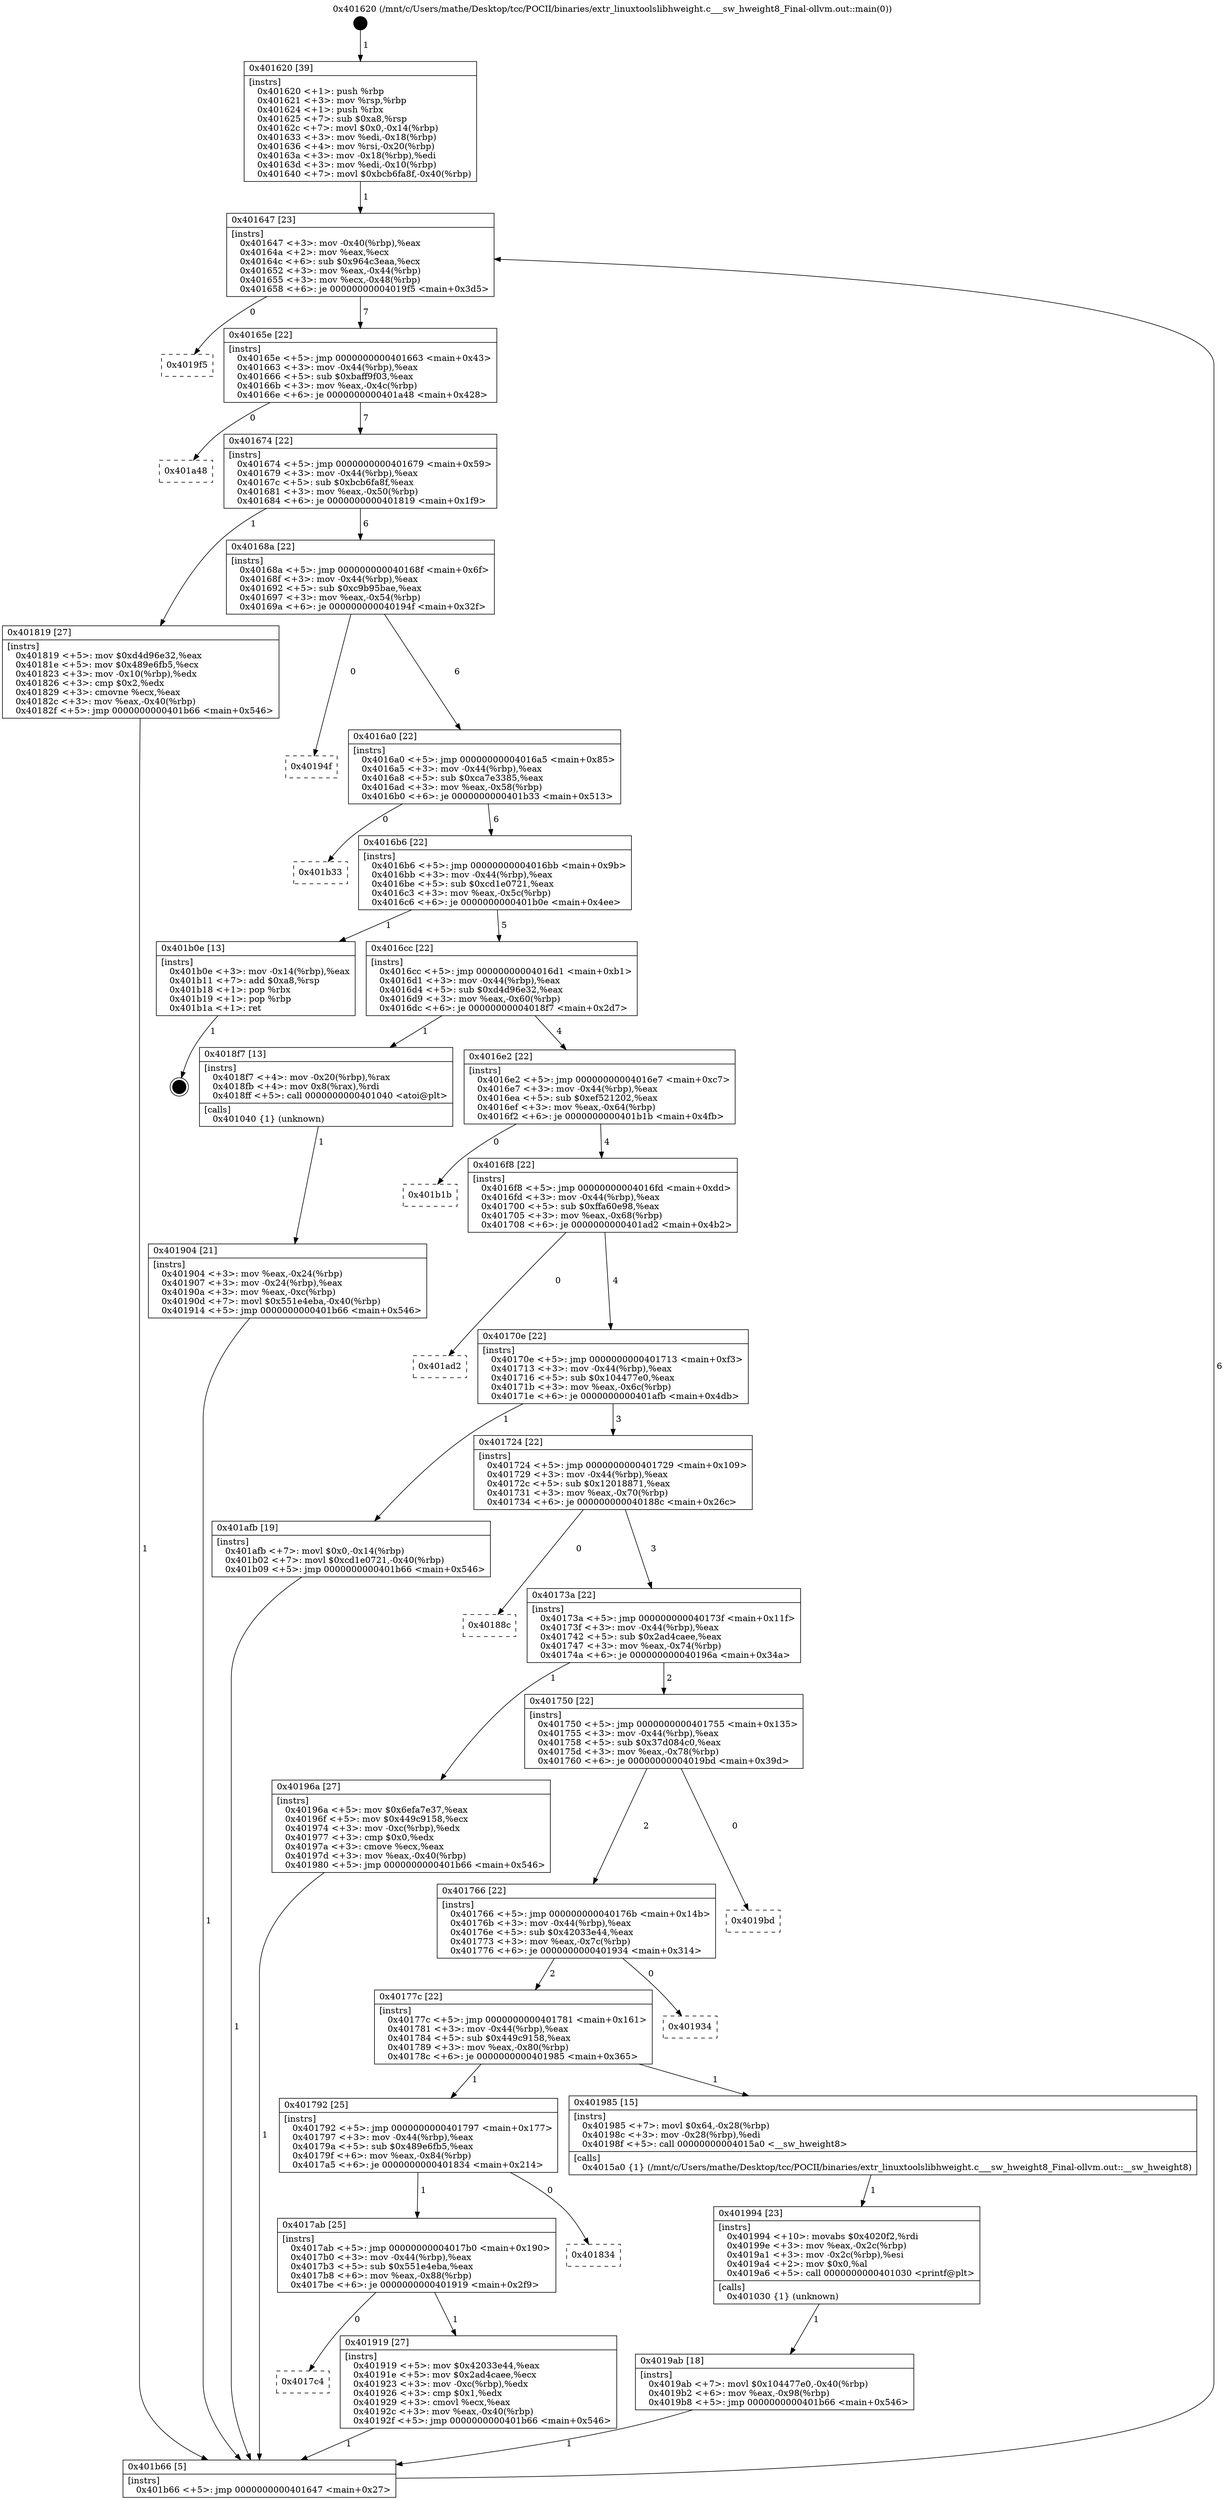 digraph "0x401620" {
  label = "0x401620 (/mnt/c/Users/mathe/Desktop/tcc/POCII/binaries/extr_linuxtoolslibhweight.c___sw_hweight8_Final-ollvm.out::main(0))"
  labelloc = "t"
  node[shape=record]

  Entry [label="",width=0.3,height=0.3,shape=circle,fillcolor=black,style=filled]
  "0x401647" [label="{
     0x401647 [23]\l
     | [instrs]\l
     &nbsp;&nbsp;0x401647 \<+3\>: mov -0x40(%rbp),%eax\l
     &nbsp;&nbsp;0x40164a \<+2\>: mov %eax,%ecx\l
     &nbsp;&nbsp;0x40164c \<+6\>: sub $0x964c3eaa,%ecx\l
     &nbsp;&nbsp;0x401652 \<+3\>: mov %eax,-0x44(%rbp)\l
     &nbsp;&nbsp;0x401655 \<+3\>: mov %ecx,-0x48(%rbp)\l
     &nbsp;&nbsp;0x401658 \<+6\>: je 00000000004019f5 \<main+0x3d5\>\l
  }"]
  "0x4019f5" [label="{
     0x4019f5\l
  }", style=dashed]
  "0x40165e" [label="{
     0x40165e [22]\l
     | [instrs]\l
     &nbsp;&nbsp;0x40165e \<+5\>: jmp 0000000000401663 \<main+0x43\>\l
     &nbsp;&nbsp;0x401663 \<+3\>: mov -0x44(%rbp),%eax\l
     &nbsp;&nbsp;0x401666 \<+5\>: sub $0xbaff9f03,%eax\l
     &nbsp;&nbsp;0x40166b \<+3\>: mov %eax,-0x4c(%rbp)\l
     &nbsp;&nbsp;0x40166e \<+6\>: je 0000000000401a48 \<main+0x428\>\l
  }"]
  Exit [label="",width=0.3,height=0.3,shape=circle,fillcolor=black,style=filled,peripheries=2]
  "0x401a48" [label="{
     0x401a48\l
  }", style=dashed]
  "0x401674" [label="{
     0x401674 [22]\l
     | [instrs]\l
     &nbsp;&nbsp;0x401674 \<+5\>: jmp 0000000000401679 \<main+0x59\>\l
     &nbsp;&nbsp;0x401679 \<+3\>: mov -0x44(%rbp),%eax\l
     &nbsp;&nbsp;0x40167c \<+5\>: sub $0xbcb6fa8f,%eax\l
     &nbsp;&nbsp;0x401681 \<+3\>: mov %eax,-0x50(%rbp)\l
     &nbsp;&nbsp;0x401684 \<+6\>: je 0000000000401819 \<main+0x1f9\>\l
  }"]
  "0x4019ab" [label="{
     0x4019ab [18]\l
     | [instrs]\l
     &nbsp;&nbsp;0x4019ab \<+7\>: movl $0x104477e0,-0x40(%rbp)\l
     &nbsp;&nbsp;0x4019b2 \<+6\>: mov %eax,-0x98(%rbp)\l
     &nbsp;&nbsp;0x4019b8 \<+5\>: jmp 0000000000401b66 \<main+0x546\>\l
  }"]
  "0x401819" [label="{
     0x401819 [27]\l
     | [instrs]\l
     &nbsp;&nbsp;0x401819 \<+5\>: mov $0xd4d96e32,%eax\l
     &nbsp;&nbsp;0x40181e \<+5\>: mov $0x489e6fb5,%ecx\l
     &nbsp;&nbsp;0x401823 \<+3\>: mov -0x10(%rbp),%edx\l
     &nbsp;&nbsp;0x401826 \<+3\>: cmp $0x2,%edx\l
     &nbsp;&nbsp;0x401829 \<+3\>: cmovne %ecx,%eax\l
     &nbsp;&nbsp;0x40182c \<+3\>: mov %eax,-0x40(%rbp)\l
     &nbsp;&nbsp;0x40182f \<+5\>: jmp 0000000000401b66 \<main+0x546\>\l
  }"]
  "0x40168a" [label="{
     0x40168a [22]\l
     | [instrs]\l
     &nbsp;&nbsp;0x40168a \<+5\>: jmp 000000000040168f \<main+0x6f\>\l
     &nbsp;&nbsp;0x40168f \<+3\>: mov -0x44(%rbp),%eax\l
     &nbsp;&nbsp;0x401692 \<+5\>: sub $0xc9b95bae,%eax\l
     &nbsp;&nbsp;0x401697 \<+3\>: mov %eax,-0x54(%rbp)\l
     &nbsp;&nbsp;0x40169a \<+6\>: je 000000000040194f \<main+0x32f\>\l
  }"]
  "0x401b66" [label="{
     0x401b66 [5]\l
     | [instrs]\l
     &nbsp;&nbsp;0x401b66 \<+5\>: jmp 0000000000401647 \<main+0x27\>\l
  }"]
  "0x401620" [label="{
     0x401620 [39]\l
     | [instrs]\l
     &nbsp;&nbsp;0x401620 \<+1\>: push %rbp\l
     &nbsp;&nbsp;0x401621 \<+3\>: mov %rsp,%rbp\l
     &nbsp;&nbsp;0x401624 \<+1\>: push %rbx\l
     &nbsp;&nbsp;0x401625 \<+7\>: sub $0xa8,%rsp\l
     &nbsp;&nbsp;0x40162c \<+7\>: movl $0x0,-0x14(%rbp)\l
     &nbsp;&nbsp;0x401633 \<+3\>: mov %edi,-0x18(%rbp)\l
     &nbsp;&nbsp;0x401636 \<+4\>: mov %rsi,-0x20(%rbp)\l
     &nbsp;&nbsp;0x40163a \<+3\>: mov -0x18(%rbp),%edi\l
     &nbsp;&nbsp;0x40163d \<+3\>: mov %edi,-0x10(%rbp)\l
     &nbsp;&nbsp;0x401640 \<+7\>: movl $0xbcb6fa8f,-0x40(%rbp)\l
  }"]
  "0x401994" [label="{
     0x401994 [23]\l
     | [instrs]\l
     &nbsp;&nbsp;0x401994 \<+10\>: movabs $0x4020f2,%rdi\l
     &nbsp;&nbsp;0x40199e \<+3\>: mov %eax,-0x2c(%rbp)\l
     &nbsp;&nbsp;0x4019a1 \<+3\>: mov -0x2c(%rbp),%esi\l
     &nbsp;&nbsp;0x4019a4 \<+2\>: mov $0x0,%al\l
     &nbsp;&nbsp;0x4019a6 \<+5\>: call 0000000000401030 \<printf@plt\>\l
     | [calls]\l
     &nbsp;&nbsp;0x401030 \{1\} (unknown)\l
  }"]
  "0x40194f" [label="{
     0x40194f\l
  }", style=dashed]
  "0x4016a0" [label="{
     0x4016a0 [22]\l
     | [instrs]\l
     &nbsp;&nbsp;0x4016a0 \<+5\>: jmp 00000000004016a5 \<main+0x85\>\l
     &nbsp;&nbsp;0x4016a5 \<+3\>: mov -0x44(%rbp),%eax\l
     &nbsp;&nbsp;0x4016a8 \<+5\>: sub $0xca7e3385,%eax\l
     &nbsp;&nbsp;0x4016ad \<+3\>: mov %eax,-0x58(%rbp)\l
     &nbsp;&nbsp;0x4016b0 \<+6\>: je 0000000000401b33 \<main+0x513\>\l
  }"]
  "0x4017c4" [label="{
     0x4017c4\l
  }", style=dashed]
  "0x401b33" [label="{
     0x401b33\l
  }", style=dashed]
  "0x4016b6" [label="{
     0x4016b6 [22]\l
     | [instrs]\l
     &nbsp;&nbsp;0x4016b6 \<+5\>: jmp 00000000004016bb \<main+0x9b\>\l
     &nbsp;&nbsp;0x4016bb \<+3\>: mov -0x44(%rbp),%eax\l
     &nbsp;&nbsp;0x4016be \<+5\>: sub $0xcd1e0721,%eax\l
     &nbsp;&nbsp;0x4016c3 \<+3\>: mov %eax,-0x5c(%rbp)\l
     &nbsp;&nbsp;0x4016c6 \<+6\>: je 0000000000401b0e \<main+0x4ee\>\l
  }"]
  "0x401919" [label="{
     0x401919 [27]\l
     | [instrs]\l
     &nbsp;&nbsp;0x401919 \<+5\>: mov $0x42033e44,%eax\l
     &nbsp;&nbsp;0x40191e \<+5\>: mov $0x2ad4caee,%ecx\l
     &nbsp;&nbsp;0x401923 \<+3\>: mov -0xc(%rbp),%edx\l
     &nbsp;&nbsp;0x401926 \<+3\>: cmp $0x1,%edx\l
     &nbsp;&nbsp;0x401929 \<+3\>: cmovl %ecx,%eax\l
     &nbsp;&nbsp;0x40192c \<+3\>: mov %eax,-0x40(%rbp)\l
     &nbsp;&nbsp;0x40192f \<+5\>: jmp 0000000000401b66 \<main+0x546\>\l
  }"]
  "0x401b0e" [label="{
     0x401b0e [13]\l
     | [instrs]\l
     &nbsp;&nbsp;0x401b0e \<+3\>: mov -0x14(%rbp),%eax\l
     &nbsp;&nbsp;0x401b11 \<+7\>: add $0xa8,%rsp\l
     &nbsp;&nbsp;0x401b18 \<+1\>: pop %rbx\l
     &nbsp;&nbsp;0x401b19 \<+1\>: pop %rbp\l
     &nbsp;&nbsp;0x401b1a \<+1\>: ret\l
  }"]
  "0x4016cc" [label="{
     0x4016cc [22]\l
     | [instrs]\l
     &nbsp;&nbsp;0x4016cc \<+5\>: jmp 00000000004016d1 \<main+0xb1\>\l
     &nbsp;&nbsp;0x4016d1 \<+3\>: mov -0x44(%rbp),%eax\l
     &nbsp;&nbsp;0x4016d4 \<+5\>: sub $0xd4d96e32,%eax\l
     &nbsp;&nbsp;0x4016d9 \<+3\>: mov %eax,-0x60(%rbp)\l
     &nbsp;&nbsp;0x4016dc \<+6\>: je 00000000004018f7 \<main+0x2d7\>\l
  }"]
  "0x4017ab" [label="{
     0x4017ab [25]\l
     | [instrs]\l
     &nbsp;&nbsp;0x4017ab \<+5\>: jmp 00000000004017b0 \<main+0x190\>\l
     &nbsp;&nbsp;0x4017b0 \<+3\>: mov -0x44(%rbp),%eax\l
     &nbsp;&nbsp;0x4017b3 \<+5\>: sub $0x551e4eba,%eax\l
     &nbsp;&nbsp;0x4017b8 \<+6\>: mov %eax,-0x88(%rbp)\l
     &nbsp;&nbsp;0x4017be \<+6\>: je 0000000000401919 \<main+0x2f9\>\l
  }"]
  "0x4018f7" [label="{
     0x4018f7 [13]\l
     | [instrs]\l
     &nbsp;&nbsp;0x4018f7 \<+4\>: mov -0x20(%rbp),%rax\l
     &nbsp;&nbsp;0x4018fb \<+4\>: mov 0x8(%rax),%rdi\l
     &nbsp;&nbsp;0x4018ff \<+5\>: call 0000000000401040 \<atoi@plt\>\l
     | [calls]\l
     &nbsp;&nbsp;0x401040 \{1\} (unknown)\l
  }"]
  "0x4016e2" [label="{
     0x4016e2 [22]\l
     | [instrs]\l
     &nbsp;&nbsp;0x4016e2 \<+5\>: jmp 00000000004016e7 \<main+0xc7\>\l
     &nbsp;&nbsp;0x4016e7 \<+3\>: mov -0x44(%rbp),%eax\l
     &nbsp;&nbsp;0x4016ea \<+5\>: sub $0xef521202,%eax\l
     &nbsp;&nbsp;0x4016ef \<+3\>: mov %eax,-0x64(%rbp)\l
     &nbsp;&nbsp;0x4016f2 \<+6\>: je 0000000000401b1b \<main+0x4fb\>\l
  }"]
  "0x401904" [label="{
     0x401904 [21]\l
     | [instrs]\l
     &nbsp;&nbsp;0x401904 \<+3\>: mov %eax,-0x24(%rbp)\l
     &nbsp;&nbsp;0x401907 \<+3\>: mov -0x24(%rbp),%eax\l
     &nbsp;&nbsp;0x40190a \<+3\>: mov %eax,-0xc(%rbp)\l
     &nbsp;&nbsp;0x40190d \<+7\>: movl $0x551e4eba,-0x40(%rbp)\l
     &nbsp;&nbsp;0x401914 \<+5\>: jmp 0000000000401b66 \<main+0x546\>\l
  }"]
  "0x401834" [label="{
     0x401834\l
  }", style=dashed]
  "0x401b1b" [label="{
     0x401b1b\l
  }", style=dashed]
  "0x4016f8" [label="{
     0x4016f8 [22]\l
     | [instrs]\l
     &nbsp;&nbsp;0x4016f8 \<+5\>: jmp 00000000004016fd \<main+0xdd\>\l
     &nbsp;&nbsp;0x4016fd \<+3\>: mov -0x44(%rbp),%eax\l
     &nbsp;&nbsp;0x401700 \<+5\>: sub $0xffa60e98,%eax\l
     &nbsp;&nbsp;0x401705 \<+3\>: mov %eax,-0x68(%rbp)\l
     &nbsp;&nbsp;0x401708 \<+6\>: je 0000000000401ad2 \<main+0x4b2\>\l
  }"]
  "0x401792" [label="{
     0x401792 [25]\l
     | [instrs]\l
     &nbsp;&nbsp;0x401792 \<+5\>: jmp 0000000000401797 \<main+0x177\>\l
     &nbsp;&nbsp;0x401797 \<+3\>: mov -0x44(%rbp),%eax\l
     &nbsp;&nbsp;0x40179a \<+5\>: sub $0x489e6fb5,%eax\l
     &nbsp;&nbsp;0x40179f \<+6\>: mov %eax,-0x84(%rbp)\l
     &nbsp;&nbsp;0x4017a5 \<+6\>: je 0000000000401834 \<main+0x214\>\l
  }"]
  "0x401ad2" [label="{
     0x401ad2\l
  }", style=dashed]
  "0x40170e" [label="{
     0x40170e [22]\l
     | [instrs]\l
     &nbsp;&nbsp;0x40170e \<+5\>: jmp 0000000000401713 \<main+0xf3\>\l
     &nbsp;&nbsp;0x401713 \<+3\>: mov -0x44(%rbp),%eax\l
     &nbsp;&nbsp;0x401716 \<+5\>: sub $0x104477e0,%eax\l
     &nbsp;&nbsp;0x40171b \<+3\>: mov %eax,-0x6c(%rbp)\l
     &nbsp;&nbsp;0x40171e \<+6\>: je 0000000000401afb \<main+0x4db\>\l
  }"]
  "0x401985" [label="{
     0x401985 [15]\l
     | [instrs]\l
     &nbsp;&nbsp;0x401985 \<+7\>: movl $0x64,-0x28(%rbp)\l
     &nbsp;&nbsp;0x40198c \<+3\>: mov -0x28(%rbp),%edi\l
     &nbsp;&nbsp;0x40198f \<+5\>: call 00000000004015a0 \<__sw_hweight8\>\l
     | [calls]\l
     &nbsp;&nbsp;0x4015a0 \{1\} (/mnt/c/Users/mathe/Desktop/tcc/POCII/binaries/extr_linuxtoolslibhweight.c___sw_hweight8_Final-ollvm.out::__sw_hweight8)\l
  }"]
  "0x401afb" [label="{
     0x401afb [19]\l
     | [instrs]\l
     &nbsp;&nbsp;0x401afb \<+7\>: movl $0x0,-0x14(%rbp)\l
     &nbsp;&nbsp;0x401b02 \<+7\>: movl $0xcd1e0721,-0x40(%rbp)\l
     &nbsp;&nbsp;0x401b09 \<+5\>: jmp 0000000000401b66 \<main+0x546\>\l
  }"]
  "0x401724" [label="{
     0x401724 [22]\l
     | [instrs]\l
     &nbsp;&nbsp;0x401724 \<+5\>: jmp 0000000000401729 \<main+0x109\>\l
     &nbsp;&nbsp;0x401729 \<+3\>: mov -0x44(%rbp),%eax\l
     &nbsp;&nbsp;0x40172c \<+5\>: sub $0x12018871,%eax\l
     &nbsp;&nbsp;0x401731 \<+3\>: mov %eax,-0x70(%rbp)\l
     &nbsp;&nbsp;0x401734 \<+6\>: je 000000000040188c \<main+0x26c\>\l
  }"]
  "0x40177c" [label="{
     0x40177c [22]\l
     | [instrs]\l
     &nbsp;&nbsp;0x40177c \<+5\>: jmp 0000000000401781 \<main+0x161\>\l
     &nbsp;&nbsp;0x401781 \<+3\>: mov -0x44(%rbp),%eax\l
     &nbsp;&nbsp;0x401784 \<+5\>: sub $0x449c9158,%eax\l
     &nbsp;&nbsp;0x401789 \<+3\>: mov %eax,-0x80(%rbp)\l
     &nbsp;&nbsp;0x40178c \<+6\>: je 0000000000401985 \<main+0x365\>\l
  }"]
  "0x40188c" [label="{
     0x40188c\l
  }", style=dashed]
  "0x40173a" [label="{
     0x40173a [22]\l
     | [instrs]\l
     &nbsp;&nbsp;0x40173a \<+5\>: jmp 000000000040173f \<main+0x11f\>\l
     &nbsp;&nbsp;0x40173f \<+3\>: mov -0x44(%rbp),%eax\l
     &nbsp;&nbsp;0x401742 \<+5\>: sub $0x2ad4caee,%eax\l
     &nbsp;&nbsp;0x401747 \<+3\>: mov %eax,-0x74(%rbp)\l
     &nbsp;&nbsp;0x40174a \<+6\>: je 000000000040196a \<main+0x34a\>\l
  }"]
  "0x401934" [label="{
     0x401934\l
  }", style=dashed]
  "0x40196a" [label="{
     0x40196a [27]\l
     | [instrs]\l
     &nbsp;&nbsp;0x40196a \<+5\>: mov $0x6efa7e37,%eax\l
     &nbsp;&nbsp;0x40196f \<+5\>: mov $0x449c9158,%ecx\l
     &nbsp;&nbsp;0x401974 \<+3\>: mov -0xc(%rbp),%edx\l
     &nbsp;&nbsp;0x401977 \<+3\>: cmp $0x0,%edx\l
     &nbsp;&nbsp;0x40197a \<+3\>: cmove %ecx,%eax\l
     &nbsp;&nbsp;0x40197d \<+3\>: mov %eax,-0x40(%rbp)\l
     &nbsp;&nbsp;0x401980 \<+5\>: jmp 0000000000401b66 \<main+0x546\>\l
  }"]
  "0x401750" [label="{
     0x401750 [22]\l
     | [instrs]\l
     &nbsp;&nbsp;0x401750 \<+5\>: jmp 0000000000401755 \<main+0x135\>\l
     &nbsp;&nbsp;0x401755 \<+3\>: mov -0x44(%rbp),%eax\l
     &nbsp;&nbsp;0x401758 \<+5\>: sub $0x37d084c0,%eax\l
     &nbsp;&nbsp;0x40175d \<+3\>: mov %eax,-0x78(%rbp)\l
     &nbsp;&nbsp;0x401760 \<+6\>: je 00000000004019bd \<main+0x39d\>\l
  }"]
  "0x401766" [label="{
     0x401766 [22]\l
     | [instrs]\l
     &nbsp;&nbsp;0x401766 \<+5\>: jmp 000000000040176b \<main+0x14b\>\l
     &nbsp;&nbsp;0x40176b \<+3\>: mov -0x44(%rbp),%eax\l
     &nbsp;&nbsp;0x40176e \<+5\>: sub $0x42033e44,%eax\l
     &nbsp;&nbsp;0x401773 \<+3\>: mov %eax,-0x7c(%rbp)\l
     &nbsp;&nbsp;0x401776 \<+6\>: je 0000000000401934 \<main+0x314\>\l
  }"]
  "0x4019bd" [label="{
     0x4019bd\l
  }", style=dashed]
  Entry -> "0x401620" [label=" 1"]
  "0x401647" -> "0x4019f5" [label=" 0"]
  "0x401647" -> "0x40165e" [label=" 7"]
  "0x401b0e" -> Exit [label=" 1"]
  "0x40165e" -> "0x401a48" [label=" 0"]
  "0x40165e" -> "0x401674" [label=" 7"]
  "0x401afb" -> "0x401b66" [label=" 1"]
  "0x401674" -> "0x401819" [label=" 1"]
  "0x401674" -> "0x40168a" [label=" 6"]
  "0x401819" -> "0x401b66" [label=" 1"]
  "0x401620" -> "0x401647" [label=" 1"]
  "0x401b66" -> "0x401647" [label=" 6"]
  "0x4019ab" -> "0x401b66" [label=" 1"]
  "0x40168a" -> "0x40194f" [label=" 0"]
  "0x40168a" -> "0x4016a0" [label=" 6"]
  "0x401994" -> "0x4019ab" [label=" 1"]
  "0x4016a0" -> "0x401b33" [label=" 0"]
  "0x4016a0" -> "0x4016b6" [label=" 6"]
  "0x401985" -> "0x401994" [label=" 1"]
  "0x4016b6" -> "0x401b0e" [label=" 1"]
  "0x4016b6" -> "0x4016cc" [label=" 5"]
  "0x40196a" -> "0x401b66" [label=" 1"]
  "0x4016cc" -> "0x4018f7" [label=" 1"]
  "0x4016cc" -> "0x4016e2" [label=" 4"]
  "0x4018f7" -> "0x401904" [label=" 1"]
  "0x401904" -> "0x401b66" [label=" 1"]
  "0x4017ab" -> "0x4017c4" [label=" 0"]
  "0x4016e2" -> "0x401b1b" [label=" 0"]
  "0x4016e2" -> "0x4016f8" [label=" 4"]
  "0x4017ab" -> "0x401919" [label=" 1"]
  "0x4016f8" -> "0x401ad2" [label=" 0"]
  "0x4016f8" -> "0x40170e" [label=" 4"]
  "0x401792" -> "0x4017ab" [label=" 1"]
  "0x40170e" -> "0x401afb" [label=" 1"]
  "0x40170e" -> "0x401724" [label=" 3"]
  "0x401792" -> "0x401834" [label=" 0"]
  "0x401724" -> "0x40188c" [label=" 0"]
  "0x401724" -> "0x40173a" [label=" 3"]
  "0x40177c" -> "0x401792" [label=" 1"]
  "0x40173a" -> "0x40196a" [label=" 1"]
  "0x40173a" -> "0x401750" [label=" 2"]
  "0x40177c" -> "0x401985" [label=" 1"]
  "0x401750" -> "0x4019bd" [label=" 0"]
  "0x401750" -> "0x401766" [label=" 2"]
  "0x401919" -> "0x401b66" [label=" 1"]
  "0x401766" -> "0x401934" [label=" 0"]
  "0x401766" -> "0x40177c" [label=" 2"]
}
